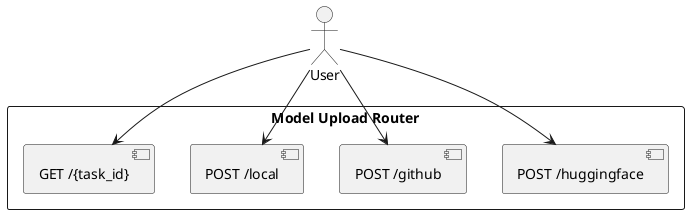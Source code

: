 @startuml model_upload_endpoints
actor User
rectangle "Model Upload Router" {
  [User] --> [POST /huggingface]
  [User] --> [POST /github]
  [User] --> [POST /local]
  [User] --> [GET /{task_id}]
}
@enduml